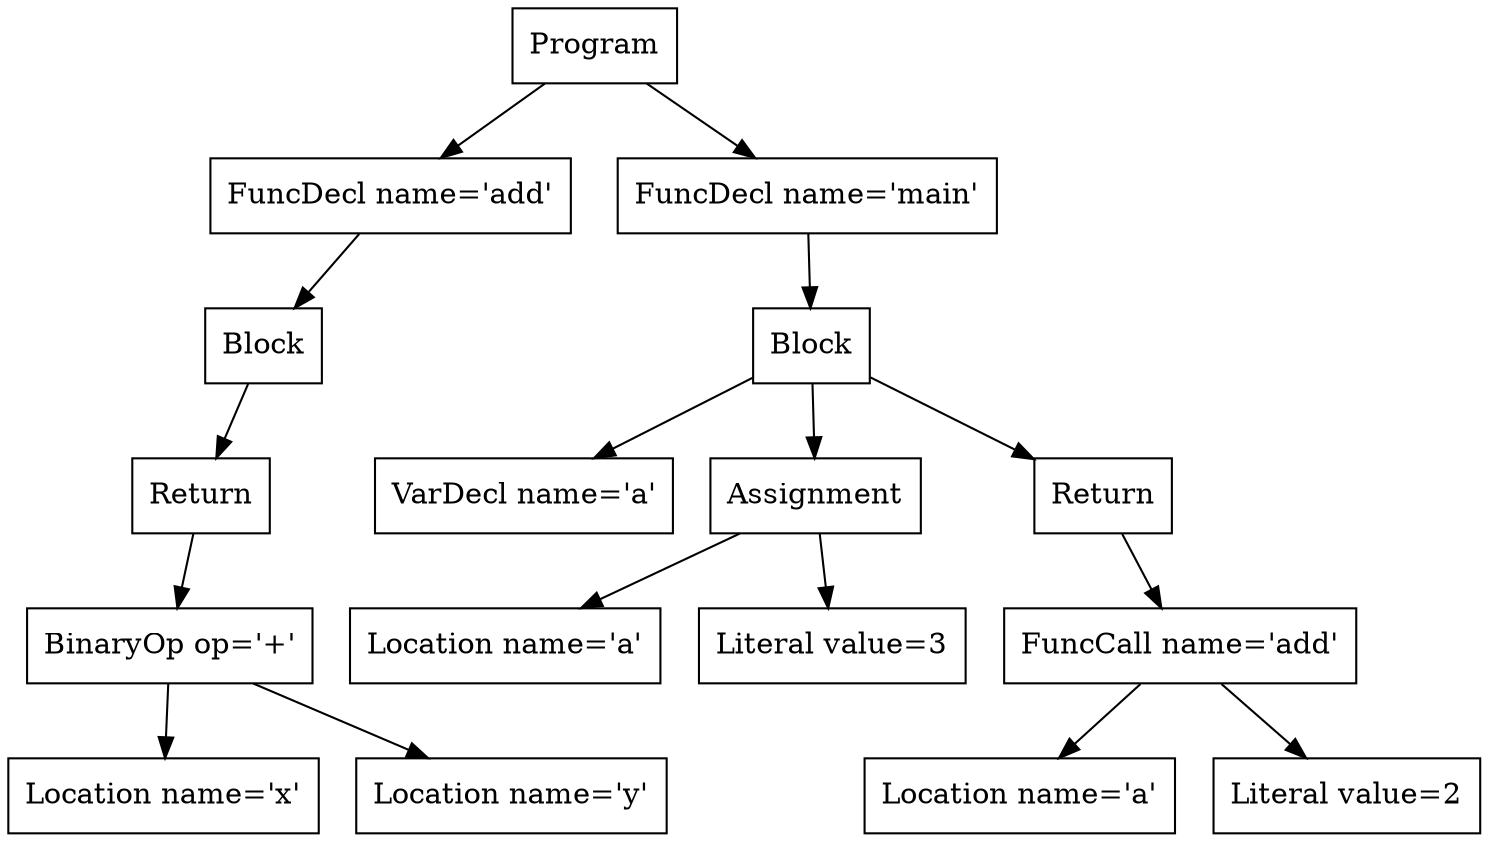 digraph AST {
5 [shape=box, label="Location name='x'"];
6 [shape=box, label="Location name='y'"];
4 [shape=box, label="BinaryOp op='+'"];
4 -> 5;
4 -> 6;
3 [shape=box, label="Return"];
3 -> 4;
2 [shape=box, label="Block"];
2 -> 3;
1 [shape=box, label="FuncDecl name='add'"];
1 -> 2;
9 [shape=box, label="VarDecl name='a'"];
11 [shape=box, label="Location name='a'"];
12 [shape=box, label="Literal value=3"];
10 [shape=box, label="Assignment"];
10 -> 11;
10 -> 12;
15 [shape=box, label="Location name='a'"];
16 [shape=box, label="Literal value=2"];
14 [shape=box, label="FuncCall name='add'"];
14 -> 15;
14 -> 16;
13 [shape=box, label="Return"];
13 -> 14;
8 [shape=box, label="Block"];
8 -> 9;
8 -> 10;
8 -> 13;
7 [shape=box, label="FuncDecl name='main'"];
7 -> 8;
0 [shape=box, label="Program"];
0 -> 1;
0 -> 7;
}
